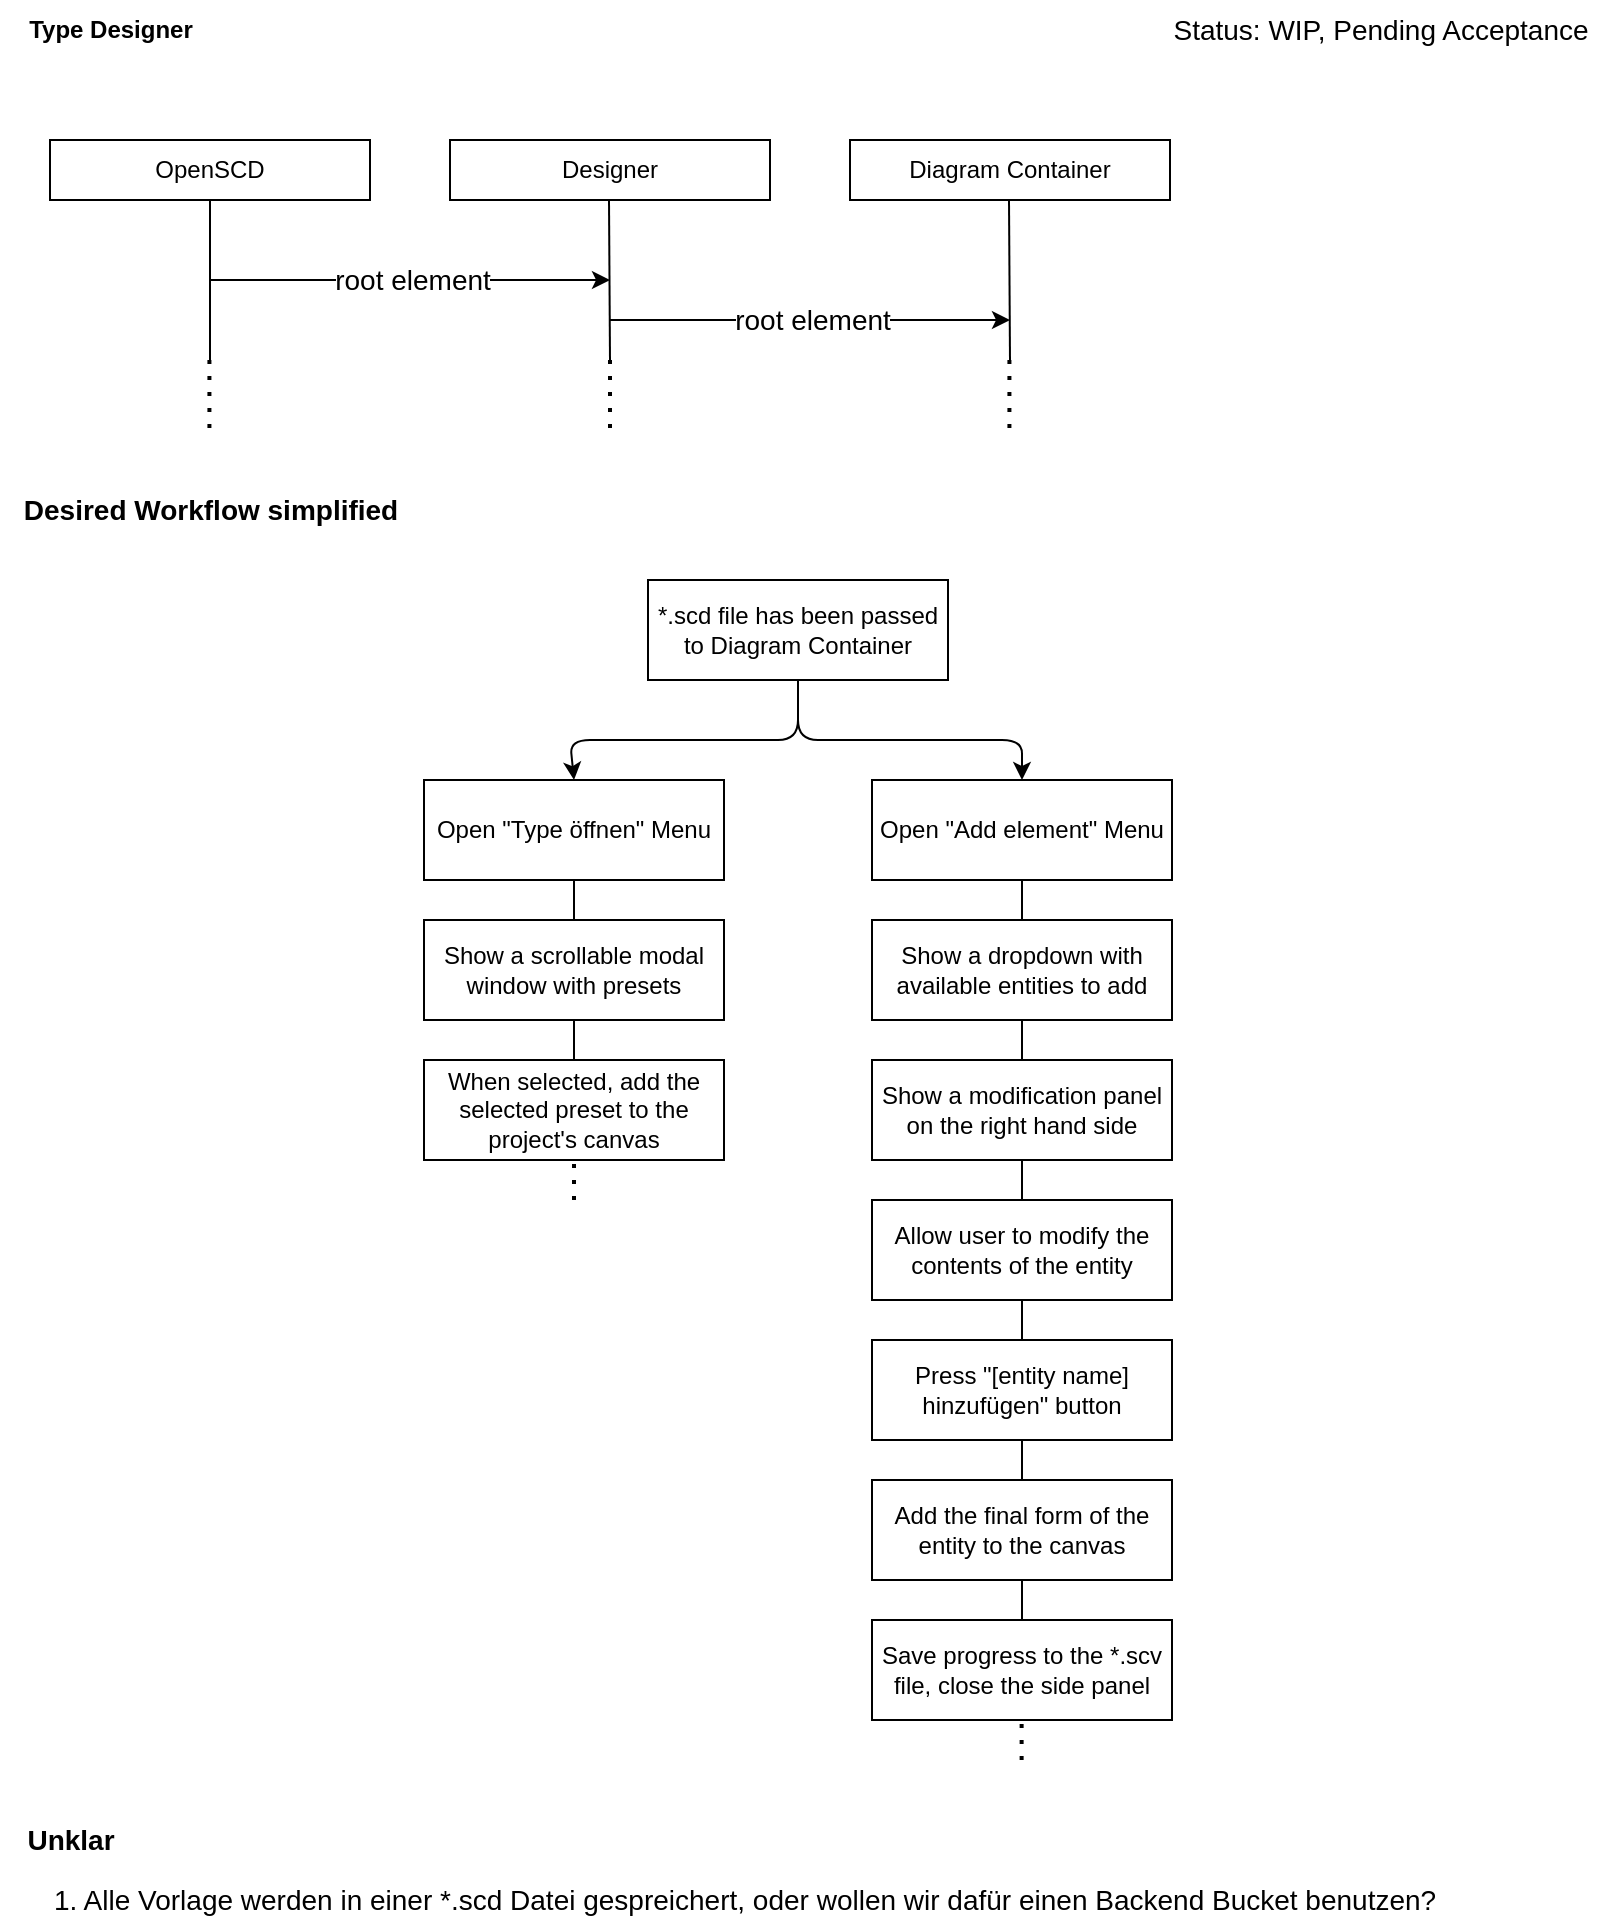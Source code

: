 <mxfile>
    <diagram id="S1wYbdk8mfqZzkpW5qxd" name="Page-1">
        <mxGraphModel dx="1735" dy="1215" grid="1" gridSize="10" guides="1" tooltips="1" connect="1" arrows="1" fold="1" page="1" pageScale="1" pageWidth="827" pageHeight="1169" math="0" shadow="0">
            <root>
                <mxCell id="0"/>
                <mxCell id="1" parent="0"/>
                <mxCell id="2" value="&lt;b&gt;Type Designer&lt;/b&gt;" style="text;html=1;align=center;verticalAlign=middle;resizable=0;points=[];autosize=1;strokeColor=none;fillColor=none;" vertex="1" parent="1">
                    <mxGeometry x="15" y="10" width="110" height="30" as="geometry"/>
                </mxCell>
                <mxCell id="4" value="OpenSCD" style="rounded=0;whiteSpace=wrap;html=1;" vertex="1" parent="1">
                    <mxGeometry x="40" y="80" width="160" height="30" as="geometry"/>
                </mxCell>
                <mxCell id="5" value="Designer" style="rounded=0;whiteSpace=wrap;html=1;" vertex="1" parent="1">
                    <mxGeometry x="240" y="80" width="160" height="30" as="geometry"/>
                </mxCell>
                <mxCell id="6" value="" style="endArrow=none;html=1;entryX=0.5;entryY=1;entryDx=0;entryDy=0;" edge="1" parent="1" target="4">
                    <mxGeometry width="50" height="50" relative="1" as="geometry">
                        <mxPoint x="120" y="190" as="sourcePoint"/>
                        <mxPoint x="560" y="400" as="targetPoint"/>
                    </mxGeometry>
                </mxCell>
                <mxCell id="7" value="" style="endArrow=none;html=1;entryX=0.5;entryY=1;entryDx=0;entryDy=0;" edge="1" parent="1">
                    <mxGeometry width="50" height="50" relative="1" as="geometry">
                        <mxPoint x="320" y="190" as="sourcePoint"/>
                        <mxPoint x="319.5" y="110" as="targetPoint"/>
                    </mxGeometry>
                </mxCell>
                <mxCell id="8" value="" style="endArrow=classic;html=1;" edge="1" parent="1">
                    <mxGeometry width="50" height="50" relative="1" as="geometry">
                        <mxPoint x="120" y="150" as="sourcePoint"/>
                        <mxPoint x="320" y="150" as="targetPoint"/>
                    </mxGeometry>
                </mxCell>
                <mxCell id="9" value="&lt;font style=&quot;font-size: 14px;&quot;&gt;root element&lt;/font&gt;" style="edgeLabel;html=1;align=center;verticalAlign=middle;resizable=0;points=[];" vertex="1" connectable="0" parent="8">
                    <mxGeometry x="-0.077" y="-2" relative="1" as="geometry">
                        <mxPoint x="8" y="-2" as="offset"/>
                    </mxGeometry>
                </mxCell>
                <mxCell id="11" value="Diagram Container" style="rounded=0;whiteSpace=wrap;html=1;" vertex="1" parent="1">
                    <mxGeometry x="440" y="80" width="160" height="30" as="geometry"/>
                </mxCell>
                <mxCell id="13" value="" style="endArrow=none;html=1;entryX=0.5;entryY=1;entryDx=0;entryDy=0;" edge="1" parent="1">
                    <mxGeometry width="50" height="50" relative="1" as="geometry">
                        <mxPoint x="520" y="190" as="sourcePoint"/>
                        <mxPoint x="519.5" y="110" as="targetPoint"/>
                    </mxGeometry>
                </mxCell>
                <mxCell id="14" value="" style="endArrow=classic;html=1;" edge="1" parent="1">
                    <mxGeometry width="50" height="50" relative="1" as="geometry">
                        <mxPoint x="320" y="170" as="sourcePoint"/>
                        <mxPoint x="520" y="170" as="targetPoint"/>
                    </mxGeometry>
                </mxCell>
                <mxCell id="15" value="&lt;font style=&quot;font-size: 14px;&quot;&gt;root element&lt;/font&gt;" style="edgeLabel;html=1;align=center;verticalAlign=middle;resizable=0;points=[];" vertex="1" connectable="0" parent="14">
                    <mxGeometry x="-0.077" y="-2" relative="1" as="geometry">
                        <mxPoint x="8" y="-2" as="offset"/>
                    </mxGeometry>
                </mxCell>
                <mxCell id="16" value="1. Alle Vorlage werden in einer *.scd Datei gespreichert, oder wollen wir dafür einen Backend Bucket benutzen?" style="text;html=1;align=left;verticalAlign=middle;resizable=0;points=[];autosize=1;strokeColor=none;fillColor=none;fontSize=14;" vertex="1" parent="1">
                    <mxGeometry x="40" y="945" width="710" height="30" as="geometry"/>
                </mxCell>
                <mxCell id="17" value="" style="endArrow=none;dashed=1;html=1;dashPattern=1 3;strokeWidth=2;fontSize=14;" edge="1" parent="1">
                    <mxGeometry width="50" height="50" relative="1" as="geometry">
                        <mxPoint x="320" y="190" as="sourcePoint"/>
                        <mxPoint x="320" y="230" as="targetPoint"/>
                    </mxGeometry>
                </mxCell>
                <mxCell id="22" value="" style="endArrow=none;dashed=1;html=1;dashPattern=1 3;strokeWidth=2;fontSize=14;" edge="1" parent="1">
                    <mxGeometry width="50" height="50" relative="1" as="geometry">
                        <mxPoint x="519.71" y="190" as="sourcePoint"/>
                        <mxPoint x="519.71" y="230" as="targetPoint"/>
                    </mxGeometry>
                </mxCell>
                <mxCell id="23" value="" style="endArrow=none;dashed=1;html=1;dashPattern=1 3;strokeWidth=2;fontSize=14;" edge="1" parent="1">
                    <mxGeometry width="50" height="50" relative="1" as="geometry">
                        <mxPoint x="119.71" y="190" as="sourcePoint"/>
                        <mxPoint x="119.71" y="230" as="targetPoint"/>
                    </mxGeometry>
                </mxCell>
                <mxCell id="31" value="" style="edgeStyle=none;html=1;fontSize=14;endArrow=none;startArrow=none;" edge="1" parent="1" source="25" target="27">
                    <mxGeometry relative="1" as="geometry">
                        <mxPoint x="302" y="380" as="sourcePoint"/>
                        <mxPoint x="302" y="610" as="targetPoint"/>
                    </mxGeometry>
                </mxCell>
                <mxCell id="27" value="Show a scrollable modal window with presets" style="rounded=0;whiteSpace=wrap;html=1;" vertex="1" parent="1">
                    <mxGeometry x="227" y="470" width="150" height="50" as="geometry"/>
                </mxCell>
                <mxCell id="25" value="Open &quot;Type öffnen&quot; Menu" style="rounded=0;whiteSpace=wrap;html=1;" vertex="1" parent="1">
                    <mxGeometry x="227" y="400" width="150" height="50" as="geometry"/>
                </mxCell>
                <mxCell id="33" value="" style="edgeStyle=none;html=1;fontSize=14;endArrow=none;startArrow=none;" edge="1" parent="1" source="27" target="28">
                    <mxGeometry relative="1" as="geometry">
                        <mxPoint x="302" y="520" as="sourcePoint"/>
                        <mxPoint x="302" y="610" as="targetPoint"/>
                    </mxGeometry>
                </mxCell>
                <mxCell id="28" value="When selected, add the selected preset to the project's canvas" style="rounded=0;whiteSpace=wrap;html=1;" vertex="1" parent="1">
                    <mxGeometry x="227" y="540" width="150" height="50" as="geometry"/>
                </mxCell>
                <mxCell id="35" value="" style="endArrow=none;dashed=1;html=1;dashPattern=1 3;strokeWidth=2;fontSize=14;entryX=0.5;entryY=1;entryDx=0;entryDy=0;" edge="1" parent="1" target="28">
                    <mxGeometry width="50" height="50" relative="1" as="geometry">
                        <mxPoint x="302" y="610" as="sourcePoint"/>
                        <mxPoint x="367" y="560" as="targetPoint"/>
                    </mxGeometry>
                </mxCell>
                <mxCell id="37" value="" style="edgeStyle=none;html=1;fontSize=14;endArrow=none;startArrow=none;" edge="1" parent="1" source="40" target="38">
                    <mxGeometry relative="1" as="geometry">
                        <mxPoint x="526" y="380" as="sourcePoint"/>
                        <mxPoint x="526" y="610" as="targetPoint"/>
                    </mxGeometry>
                </mxCell>
                <mxCell id="38" value="Show a dropdown with available entities to add" style="rounded=0;whiteSpace=wrap;html=1;" vertex="1" parent="1">
                    <mxGeometry x="451" y="470" width="150" height="50" as="geometry"/>
                </mxCell>
                <mxCell id="40" value="Open &quot;Add element&quot; Menu" style="rounded=0;whiteSpace=wrap;html=1;" vertex="1" parent="1">
                    <mxGeometry x="451" y="400" width="150" height="50" as="geometry"/>
                </mxCell>
                <mxCell id="41" value="" style="edgeStyle=none;html=1;fontSize=14;endArrow=none;startArrow=none;" edge="1" parent="1" source="38">
                    <mxGeometry relative="1" as="geometry">
                        <mxPoint x="526" y="520" as="sourcePoint"/>
                        <mxPoint x="526" y="540" as="targetPoint"/>
                    </mxGeometry>
                </mxCell>
                <mxCell id="45" value="Show a modification panel on the right hand side" style="rounded=0;whiteSpace=wrap;html=1;" vertex="1" parent="1">
                    <mxGeometry x="451" y="540" width="150" height="50" as="geometry"/>
                </mxCell>
                <mxCell id="46" value="" style="edgeStyle=none;html=1;fontSize=14;endArrow=none;startArrow=none;" edge="1" parent="1" source="45" target="47">
                    <mxGeometry relative="1" as="geometry">
                        <mxPoint x="526" y="590" as="sourcePoint"/>
                        <mxPoint x="526" y="680" as="targetPoint"/>
                    </mxGeometry>
                </mxCell>
                <mxCell id="47" value="Allow user to modify the contents of the entity" style="rounded=0;whiteSpace=wrap;html=1;" vertex="1" parent="1">
                    <mxGeometry x="451" y="610" width="150" height="50" as="geometry"/>
                </mxCell>
                <mxCell id="48" value="" style="edgeStyle=none;html=1;fontSize=14;endArrow=none;startArrow=none;" edge="1" parent="1" target="49">
                    <mxGeometry relative="1" as="geometry">
                        <mxPoint x="526" y="660" as="sourcePoint"/>
                        <mxPoint x="526" y="820" as="targetPoint"/>
                    </mxGeometry>
                </mxCell>
                <mxCell id="49" value="Press &quot;[entity name] hinzufügen&quot; button" style="rounded=0;whiteSpace=wrap;html=1;" vertex="1" parent="1">
                    <mxGeometry x="451" y="680" width="150" height="50" as="geometry"/>
                </mxCell>
                <mxCell id="50" value="" style="edgeStyle=none;html=1;fontSize=14;endArrow=none;startArrow=none;" edge="1" parent="1" source="49" target="51">
                    <mxGeometry relative="1" as="geometry">
                        <mxPoint x="526" y="730" as="sourcePoint"/>
                        <mxPoint x="526" y="820" as="targetPoint"/>
                    </mxGeometry>
                </mxCell>
                <mxCell id="51" value="Add the final form of the entity to the canvas" style="rounded=0;whiteSpace=wrap;html=1;" vertex="1" parent="1">
                    <mxGeometry x="451" y="750" width="150" height="50" as="geometry"/>
                </mxCell>
                <mxCell id="52" value="" style="edgeStyle=none;html=1;fontSize=14;endArrow=none;startArrow=none;" edge="1" parent="1" target="53">
                    <mxGeometry relative="1" as="geometry">
                        <mxPoint x="526" y="800" as="sourcePoint"/>
                        <mxPoint x="526" y="890" as="targetPoint"/>
                    </mxGeometry>
                </mxCell>
                <mxCell id="53" value="Save progress to the *.scv file, close the side panel" style="rounded=0;whiteSpace=wrap;html=1;" vertex="1" parent="1">
                    <mxGeometry x="451" y="820" width="150" height="50" as="geometry"/>
                </mxCell>
                <mxCell id="54" value="" style="endArrow=none;dashed=1;html=1;dashPattern=1 3;strokeWidth=2;fontSize=14;entryX=0.5;entryY=1;entryDx=0;entryDy=0;" edge="1" parent="1">
                    <mxGeometry width="50" height="50" relative="1" as="geometry">
                        <mxPoint x="525.81" y="890" as="sourcePoint"/>
                        <mxPoint x="525.81" y="870" as="targetPoint"/>
                    </mxGeometry>
                </mxCell>
                <mxCell id="55" value="&lt;b&gt;Desired Workflow simplified&lt;/b&gt;" style="text;html=1;align=center;verticalAlign=middle;resizable=0;points=[];autosize=1;strokeColor=none;fillColor=none;fontSize=14;" vertex="1" parent="1">
                    <mxGeometry x="15" y="250" width="210" height="30" as="geometry"/>
                </mxCell>
                <mxCell id="56" value="Status: WIP, Pending Acceptance" style="text;html=1;align=center;verticalAlign=middle;resizable=0;points=[];autosize=1;strokeColor=none;fillColor=none;fontSize=14;" vertex="1" parent="1">
                    <mxGeometry x="590" y="10" width="230" height="30" as="geometry"/>
                </mxCell>
                <mxCell id="57" value="*.scd file has been passed to Diagram Container" style="rounded=0;whiteSpace=wrap;html=1;" vertex="1" parent="1">
                    <mxGeometry x="339" y="300" width="150" height="50" as="geometry"/>
                </mxCell>
                <mxCell id="58" value="" style="endArrow=classic;html=1;fontSize=14;exitX=0.5;exitY=1;exitDx=0;exitDy=0;entryX=0.5;entryY=0;entryDx=0;entryDy=0;" edge="1" parent="1" source="57" target="25">
                    <mxGeometry width="50" height="50" relative="1" as="geometry">
                        <mxPoint x="600" y="600" as="sourcePoint"/>
                        <mxPoint x="650" y="550" as="targetPoint"/>
                        <Array as="points">
                            <mxPoint x="414" y="380"/>
                            <mxPoint x="300" y="380"/>
                        </Array>
                    </mxGeometry>
                </mxCell>
                <mxCell id="59" value="" style="endArrow=classic;html=1;fontSize=14;exitX=0.5;exitY=1;exitDx=0;exitDy=0;entryX=0.5;entryY=0;entryDx=0;entryDy=0;" edge="1" parent="1" source="57" target="40">
                    <mxGeometry width="50" height="50" relative="1" as="geometry">
                        <mxPoint x="424" y="360" as="sourcePoint"/>
                        <mxPoint x="312" y="410" as="targetPoint"/>
                        <Array as="points">
                            <mxPoint x="414" y="380"/>
                            <mxPoint x="526" y="380"/>
                        </Array>
                    </mxGeometry>
                </mxCell>
                <mxCell id="60" value="&lt;b&gt;Unklar&lt;/b&gt;" style="text;html=1;align=center;verticalAlign=middle;resizable=0;points=[];autosize=1;strokeColor=none;fillColor=none;fontSize=14;" vertex="1" parent="1">
                    <mxGeometry x="15" y="915" width="70" height="30" as="geometry"/>
                </mxCell>
            </root>
        </mxGraphModel>
    </diagram>
</mxfile>